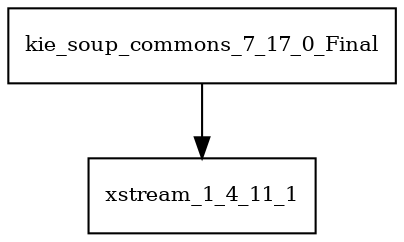 digraph kie_soup_commons_7_17_0_Final_dependencies {
  node [shape = box, fontsize=10.0];
  kie_soup_commons_7_17_0_Final -> xstream_1_4_11_1;
}
